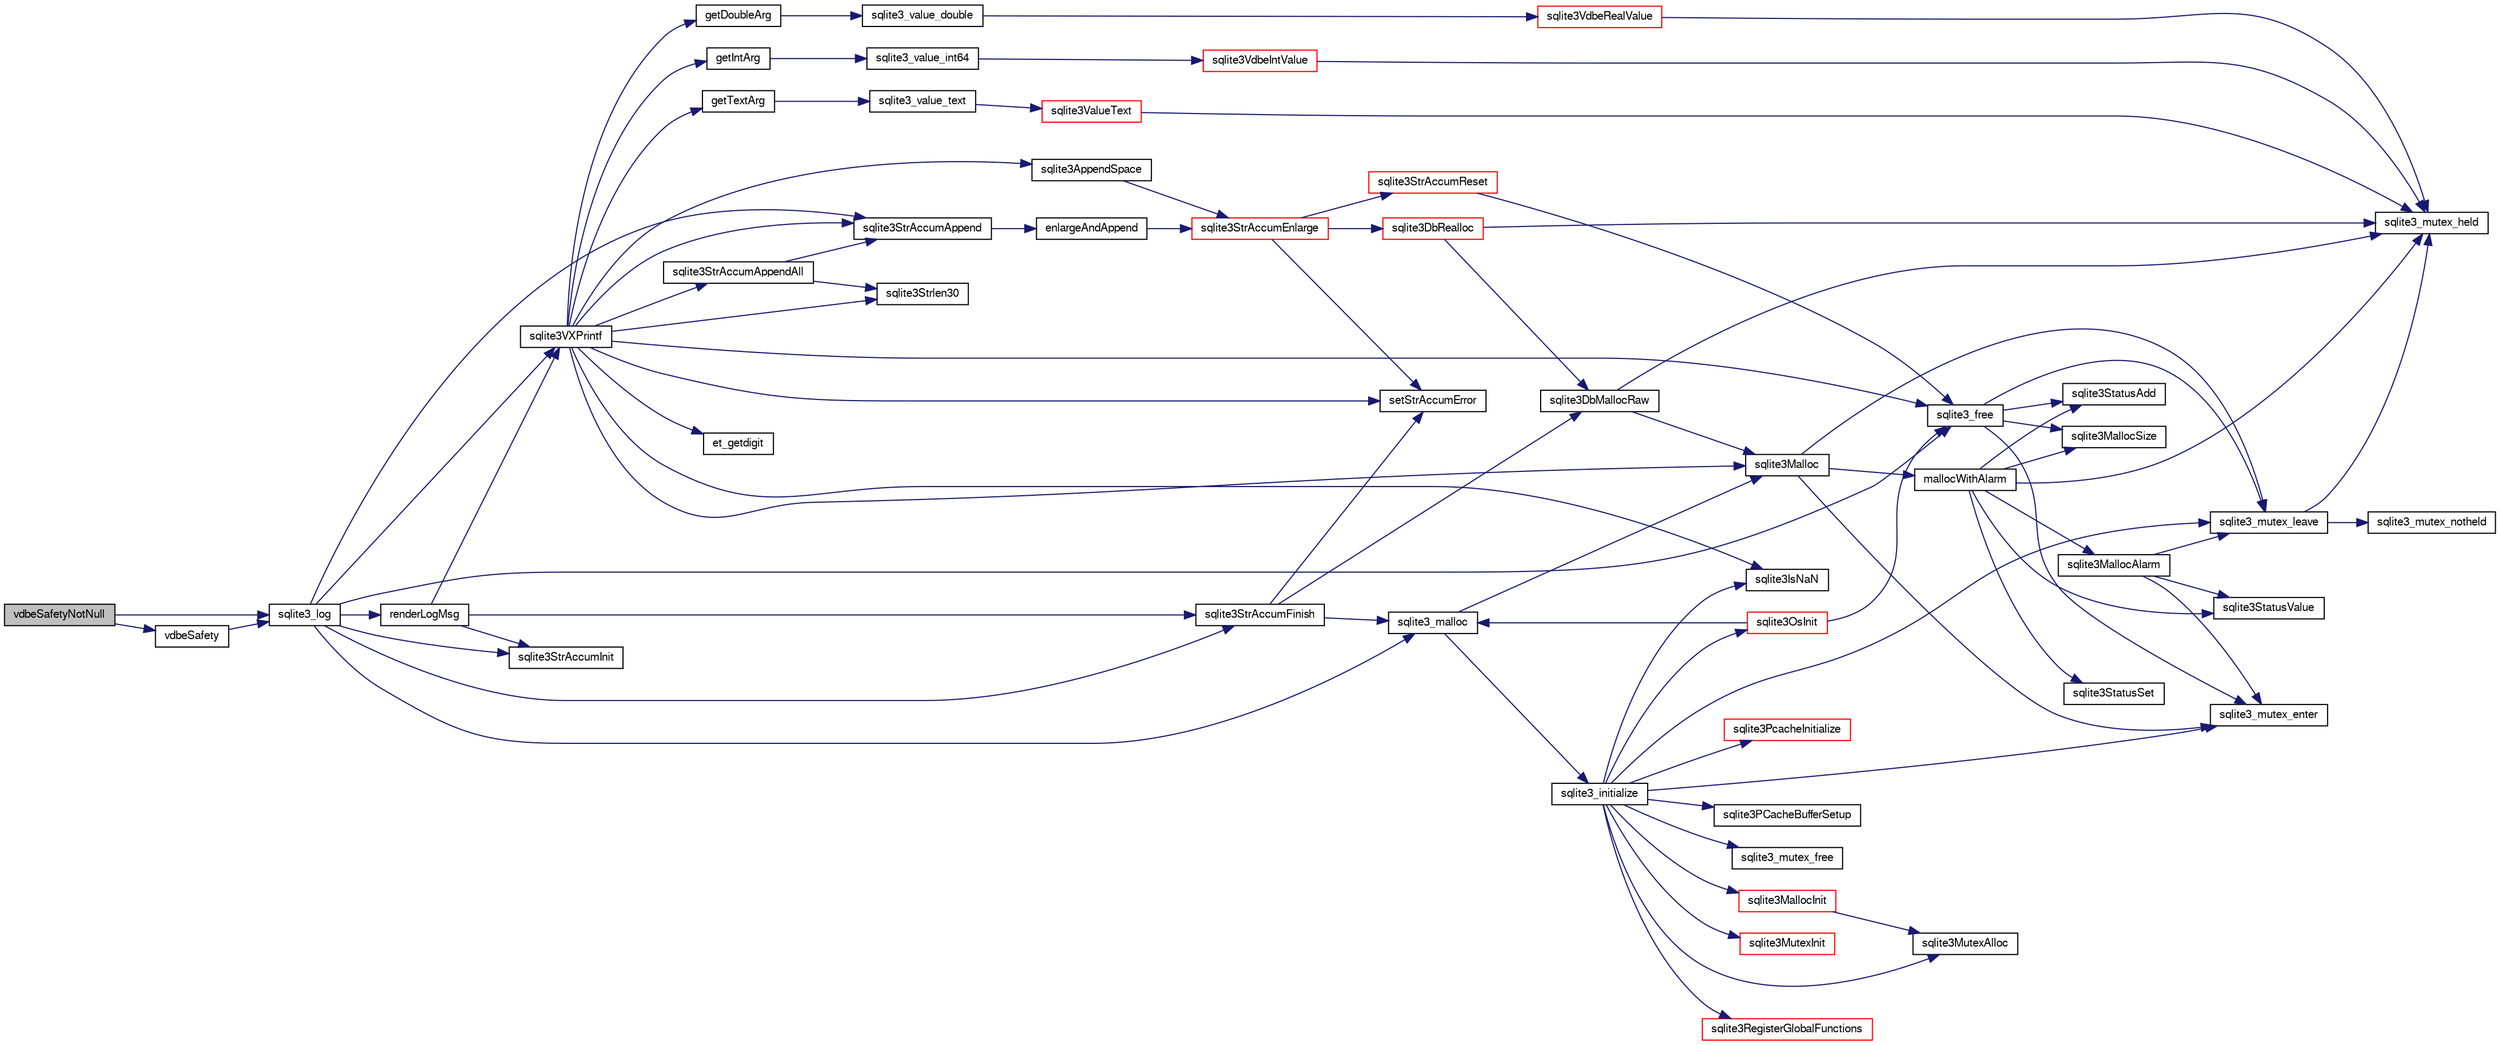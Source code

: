 digraph "vdbeSafetyNotNull"
{
  edge [fontname="FreeSans",fontsize="10",labelfontname="FreeSans",labelfontsize="10"];
  node [fontname="FreeSans",fontsize="10",shape=record];
  rankdir="LR";
  Node878858 [label="vdbeSafetyNotNull",height=0.2,width=0.4,color="black", fillcolor="grey75", style="filled", fontcolor="black"];
  Node878858 -> Node878859 [color="midnightblue",fontsize="10",style="solid",fontname="FreeSans"];
  Node878859 [label="sqlite3_log",height=0.2,width=0.4,color="black", fillcolor="white", style="filled",URL="$sqlite3_8c.html#a298c9699bf9c143662c6b1fec4b2dc3b"];
  Node878859 -> Node878860 [color="midnightblue",fontsize="10",style="solid",fontname="FreeSans"];
  Node878860 [label="renderLogMsg",height=0.2,width=0.4,color="black", fillcolor="white", style="filled",URL="$sqlite3_8c.html#a7a02b43ce0a27bb52085c7f446d115af"];
  Node878860 -> Node878861 [color="midnightblue",fontsize="10",style="solid",fontname="FreeSans"];
  Node878861 [label="sqlite3StrAccumInit",height=0.2,width=0.4,color="black", fillcolor="white", style="filled",URL="$sqlite3_8c.html#aabf95e113b9d54d519cd15a56215f560"];
  Node878860 -> Node878862 [color="midnightblue",fontsize="10",style="solid",fontname="FreeSans"];
  Node878862 [label="sqlite3VXPrintf",height=0.2,width=0.4,color="black", fillcolor="white", style="filled",URL="$sqlite3_8c.html#a63c25806c9bd4a2b76f9a0eb232c6bde"];
  Node878862 -> Node878863 [color="midnightblue",fontsize="10",style="solid",fontname="FreeSans"];
  Node878863 [label="sqlite3StrAccumAppend",height=0.2,width=0.4,color="black", fillcolor="white", style="filled",URL="$sqlite3_8c.html#a56664fa33def33c5a5245b623441d5e0"];
  Node878863 -> Node878864 [color="midnightblue",fontsize="10",style="solid",fontname="FreeSans"];
  Node878864 [label="enlargeAndAppend",height=0.2,width=0.4,color="black", fillcolor="white", style="filled",URL="$sqlite3_8c.html#a25b21e61dc0883d849890eaa8a18088a"];
  Node878864 -> Node878865 [color="midnightblue",fontsize="10",style="solid",fontname="FreeSans"];
  Node878865 [label="sqlite3StrAccumEnlarge",height=0.2,width=0.4,color="red", fillcolor="white", style="filled",URL="$sqlite3_8c.html#a38976500a97c69d65086eeccca82dd96"];
  Node878865 -> Node878866 [color="midnightblue",fontsize="10",style="solid",fontname="FreeSans"];
  Node878866 [label="setStrAccumError",height=0.2,width=0.4,color="black", fillcolor="white", style="filled",URL="$sqlite3_8c.html#a3dc479a1fc8ba1ab8edfe51f8a0b102c"];
  Node878865 -> Node878867 [color="midnightblue",fontsize="10",style="solid",fontname="FreeSans"];
  Node878867 [label="sqlite3StrAccumReset",height=0.2,width=0.4,color="red", fillcolor="white", style="filled",URL="$sqlite3_8c.html#ad7e70f4ec9d2fa3a63a371e2c7c555d8"];
  Node878867 -> Node878874 [color="midnightblue",fontsize="10",style="solid",fontname="FreeSans"];
  Node878874 [label="sqlite3_free",height=0.2,width=0.4,color="black", fillcolor="white", style="filled",URL="$sqlite3_8c.html#a6552349e36a8a691af5487999ab09519"];
  Node878874 -> Node878875 [color="midnightblue",fontsize="10",style="solid",fontname="FreeSans"];
  Node878875 [label="sqlite3_mutex_enter",height=0.2,width=0.4,color="black", fillcolor="white", style="filled",URL="$sqlite3_8c.html#a1c12cde690bd89f104de5cbad12a6bf5"];
  Node878874 -> Node878876 [color="midnightblue",fontsize="10",style="solid",fontname="FreeSans"];
  Node878876 [label="sqlite3StatusAdd",height=0.2,width=0.4,color="black", fillcolor="white", style="filled",URL="$sqlite3_8c.html#afa029f93586aeab4cc85360905dae9cd"];
  Node878874 -> Node878872 [color="midnightblue",fontsize="10",style="solid",fontname="FreeSans"];
  Node878872 [label="sqlite3MallocSize",height=0.2,width=0.4,color="black", fillcolor="white", style="filled",URL="$sqlite3_8c.html#acf5d2a5f35270bafb050bd2def576955"];
  Node878874 -> Node878877 [color="midnightblue",fontsize="10",style="solid",fontname="FreeSans"];
  Node878877 [label="sqlite3_mutex_leave",height=0.2,width=0.4,color="black", fillcolor="white", style="filled",URL="$sqlite3_8c.html#a5838d235601dbd3c1fa993555c6bcc93"];
  Node878877 -> Node878869 [color="midnightblue",fontsize="10",style="solid",fontname="FreeSans"];
  Node878869 [label="sqlite3_mutex_held",height=0.2,width=0.4,color="black", fillcolor="white", style="filled",URL="$sqlite3_8c.html#acf77da68932b6bc163c5e68547ecc3e7"];
  Node878877 -> Node878878 [color="midnightblue",fontsize="10",style="solid",fontname="FreeSans"];
  Node878878 [label="sqlite3_mutex_notheld",height=0.2,width=0.4,color="black", fillcolor="white", style="filled",URL="$sqlite3_8c.html#a83967c837c1c000d3b5adcfaa688f5dc"];
  Node878865 -> Node878879 [color="midnightblue",fontsize="10",style="solid",fontname="FreeSans"];
  Node878879 [label="sqlite3DbRealloc",height=0.2,width=0.4,color="red", fillcolor="white", style="filled",URL="$sqlite3_8c.html#ae028f4902a9d29bcaf310ff289ee87dc"];
  Node878879 -> Node878869 [color="midnightblue",fontsize="10",style="solid",fontname="FreeSans"];
  Node878879 -> Node878880 [color="midnightblue",fontsize="10",style="solid",fontname="FreeSans"];
  Node878880 [label="sqlite3DbMallocRaw",height=0.2,width=0.4,color="black", fillcolor="white", style="filled",URL="$sqlite3_8c.html#abbe8be0cf7175e11ddc3e2218fad924e"];
  Node878880 -> Node878869 [color="midnightblue",fontsize="10",style="solid",fontname="FreeSans"];
  Node878880 -> Node878881 [color="midnightblue",fontsize="10",style="solid",fontname="FreeSans"];
  Node878881 [label="sqlite3Malloc",height=0.2,width=0.4,color="black", fillcolor="white", style="filled",URL="$sqlite3_8c.html#a361a2eaa846b1885f123abe46f5d8b2b"];
  Node878881 -> Node878875 [color="midnightblue",fontsize="10",style="solid",fontname="FreeSans"];
  Node878881 -> Node878882 [color="midnightblue",fontsize="10",style="solid",fontname="FreeSans"];
  Node878882 [label="mallocWithAlarm",height=0.2,width=0.4,color="black", fillcolor="white", style="filled",URL="$sqlite3_8c.html#ab070d5cf8e48ec8a6a43cf025d48598b"];
  Node878882 -> Node878869 [color="midnightblue",fontsize="10",style="solid",fontname="FreeSans"];
  Node878882 -> Node878883 [color="midnightblue",fontsize="10",style="solid",fontname="FreeSans"];
  Node878883 [label="sqlite3StatusSet",height=0.2,width=0.4,color="black", fillcolor="white", style="filled",URL="$sqlite3_8c.html#afec7586c01fcb5ea17dc9d7725a589d9"];
  Node878882 -> Node878884 [color="midnightblue",fontsize="10",style="solid",fontname="FreeSans"];
  Node878884 [label="sqlite3StatusValue",height=0.2,width=0.4,color="black", fillcolor="white", style="filled",URL="$sqlite3_8c.html#a30b8ac296c6e200c1fa57708d52c6ef6"];
  Node878882 -> Node878885 [color="midnightblue",fontsize="10",style="solid",fontname="FreeSans"];
  Node878885 [label="sqlite3MallocAlarm",height=0.2,width=0.4,color="black", fillcolor="white", style="filled",URL="$sqlite3_8c.html#ada66988e8471d1198f3219c062377508"];
  Node878885 -> Node878884 [color="midnightblue",fontsize="10",style="solid",fontname="FreeSans"];
  Node878885 -> Node878877 [color="midnightblue",fontsize="10",style="solid",fontname="FreeSans"];
  Node878885 -> Node878875 [color="midnightblue",fontsize="10",style="solid",fontname="FreeSans"];
  Node878882 -> Node878872 [color="midnightblue",fontsize="10",style="solid",fontname="FreeSans"];
  Node878882 -> Node878876 [color="midnightblue",fontsize="10",style="solid",fontname="FreeSans"];
  Node878881 -> Node878877 [color="midnightblue",fontsize="10",style="solid",fontname="FreeSans"];
  Node878862 -> Node879135 [color="midnightblue",fontsize="10",style="solid",fontname="FreeSans"];
  Node879135 [label="getIntArg",height=0.2,width=0.4,color="black", fillcolor="white", style="filled",URL="$sqlite3_8c.html#abff258963dbd9205fb299851a64c67be"];
  Node879135 -> Node879019 [color="midnightblue",fontsize="10",style="solid",fontname="FreeSans"];
  Node879019 [label="sqlite3_value_int64",height=0.2,width=0.4,color="black", fillcolor="white", style="filled",URL="$sqlite3_8c.html#ab38d8627f4750672e72712df0b709e0d"];
  Node879019 -> Node879007 [color="midnightblue",fontsize="10",style="solid",fontname="FreeSans"];
  Node879007 [label="sqlite3VdbeIntValue",height=0.2,width=0.4,color="red", fillcolor="white", style="filled",URL="$sqlite3_8c.html#a3dc28e3bfdbecf81633c3697a3aacd45"];
  Node879007 -> Node878869 [color="midnightblue",fontsize="10",style="solid",fontname="FreeSans"];
  Node878862 -> Node878881 [color="midnightblue",fontsize="10",style="solid",fontname="FreeSans"];
  Node878862 -> Node878866 [color="midnightblue",fontsize="10",style="solid",fontname="FreeSans"];
  Node878862 -> Node879136 [color="midnightblue",fontsize="10",style="solid",fontname="FreeSans"];
  Node879136 [label="getDoubleArg",height=0.2,width=0.4,color="black", fillcolor="white", style="filled",URL="$sqlite3_8c.html#a1cf25120072c85bd261983b24c12c3d9"];
  Node879136 -> Node879023 [color="midnightblue",fontsize="10",style="solid",fontname="FreeSans"];
  Node879023 [label="sqlite3_value_double",height=0.2,width=0.4,color="black", fillcolor="white", style="filled",URL="$sqlite3_8c.html#a3e50c1a2dd484a8b6911c9d163816b88"];
  Node879023 -> Node879024 [color="midnightblue",fontsize="10",style="solid",fontname="FreeSans"];
  Node879024 [label="sqlite3VdbeRealValue",height=0.2,width=0.4,color="red", fillcolor="white", style="filled",URL="$sqlite3_8c.html#a5bf943a4f9a5516911b3bc610e3d64e0"];
  Node879024 -> Node878869 [color="midnightblue",fontsize="10",style="solid",fontname="FreeSans"];
  Node878862 -> Node879028 [color="midnightblue",fontsize="10",style="solid",fontname="FreeSans"];
  Node879028 [label="sqlite3IsNaN",height=0.2,width=0.4,color="black", fillcolor="white", style="filled",URL="$sqlite3_8c.html#aed4d78203877c3486765ccbc7feebb50"];
  Node878862 -> Node878944 [color="midnightblue",fontsize="10",style="solid",fontname="FreeSans"];
  Node878944 [label="sqlite3Strlen30",height=0.2,width=0.4,color="black", fillcolor="white", style="filled",URL="$sqlite3_8c.html#a3dcd80ba41f1a308193dee74857b62a7"];
  Node878862 -> Node879137 [color="midnightblue",fontsize="10",style="solid",fontname="FreeSans"];
  Node879137 [label="et_getdigit",height=0.2,width=0.4,color="black", fillcolor="white", style="filled",URL="$sqlite3_8c.html#a40c5a308749ad07cc2397a53e081bff0"];
  Node878862 -> Node879138 [color="midnightblue",fontsize="10",style="solid",fontname="FreeSans"];
  Node879138 [label="getTextArg",height=0.2,width=0.4,color="black", fillcolor="white", style="filled",URL="$sqlite3_8c.html#afbb41850423ef20071cefaab0431e04d"];
  Node879138 -> Node878950 [color="midnightblue",fontsize="10",style="solid",fontname="FreeSans"];
  Node878950 [label="sqlite3_value_text",height=0.2,width=0.4,color="black", fillcolor="white", style="filled",URL="$sqlite3_8c.html#aef2ace3239e6dd59c74110faa70f8171"];
  Node878950 -> Node878951 [color="midnightblue",fontsize="10",style="solid",fontname="FreeSans"];
  Node878951 [label="sqlite3ValueText",height=0.2,width=0.4,color="red", fillcolor="white", style="filled",URL="$sqlite3_8c.html#ad567a94e52d1adf81f4857fdba00a59b"];
  Node878951 -> Node878869 [color="midnightblue",fontsize="10",style="solid",fontname="FreeSans"];
  Node878862 -> Node879139 [color="midnightblue",fontsize="10",style="solid",fontname="FreeSans"];
  Node879139 [label="sqlite3StrAccumAppendAll",height=0.2,width=0.4,color="black", fillcolor="white", style="filled",URL="$sqlite3_8c.html#acaf8f3e4f99a3c3a4a77e9c987547289"];
  Node879139 -> Node878863 [color="midnightblue",fontsize="10",style="solid",fontname="FreeSans"];
  Node879139 -> Node878944 [color="midnightblue",fontsize="10",style="solid",fontname="FreeSans"];
  Node878862 -> Node879140 [color="midnightblue",fontsize="10",style="solid",fontname="FreeSans"];
  Node879140 [label="sqlite3AppendSpace",height=0.2,width=0.4,color="black", fillcolor="white", style="filled",URL="$sqlite3_8c.html#aefd38a5afc0020d4a93855c3ee7c63a8"];
  Node879140 -> Node878865 [color="midnightblue",fontsize="10",style="solid",fontname="FreeSans"];
  Node878862 -> Node878874 [color="midnightblue",fontsize="10",style="solid",fontname="FreeSans"];
  Node878860 -> Node878971 [color="midnightblue",fontsize="10",style="solid",fontname="FreeSans"];
  Node878971 [label="sqlite3StrAccumFinish",height=0.2,width=0.4,color="black", fillcolor="white", style="filled",URL="$sqlite3_8c.html#adb7f26b10ac1b847db6f000ef4c2e2ba"];
  Node878971 -> Node878880 [color="midnightblue",fontsize="10",style="solid",fontname="FreeSans"];
  Node878971 -> Node878946 [color="midnightblue",fontsize="10",style="solid",fontname="FreeSans"];
  Node878946 [label="sqlite3_malloc",height=0.2,width=0.4,color="black", fillcolor="white", style="filled",URL="$sqlite3_8c.html#ac79dba55fc32b6a840cf5a9769bce7cd"];
  Node878946 -> Node878887 [color="midnightblue",fontsize="10",style="solid",fontname="FreeSans"];
  Node878887 [label="sqlite3_initialize",height=0.2,width=0.4,color="black", fillcolor="white", style="filled",URL="$sqlite3_8c.html#ab0c0ee2d5d4cf8b28e9572296a8861df"];
  Node878887 -> Node878888 [color="midnightblue",fontsize="10",style="solid",fontname="FreeSans"];
  Node878888 [label="sqlite3MutexInit",height=0.2,width=0.4,color="red", fillcolor="white", style="filled",URL="$sqlite3_8c.html#a7906afcdd1cdb3d0007eb932398a1158"];
  Node878887 -> Node878906 [color="midnightblue",fontsize="10",style="solid",fontname="FreeSans"];
  Node878906 [label="sqlite3MutexAlloc",height=0.2,width=0.4,color="black", fillcolor="white", style="filled",URL="$sqlite3_8c.html#a0e3f432ee581f6876b590e7ad7e84e19"];
  Node878887 -> Node878875 [color="midnightblue",fontsize="10",style="solid",fontname="FreeSans"];
  Node878887 -> Node878907 [color="midnightblue",fontsize="10",style="solid",fontname="FreeSans"];
  Node878907 [label="sqlite3MallocInit",height=0.2,width=0.4,color="red", fillcolor="white", style="filled",URL="$sqlite3_8c.html#a9e06f9e7cad0d83ce80ab493c9533552"];
  Node878907 -> Node878906 [color="midnightblue",fontsize="10",style="solid",fontname="FreeSans"];
  Node878887 -> Node878877 [color="midnightblue",fontsize="10",style="solid",fontname="FreeSans"];
  Node878887 -> Node878947 [color="midnightblue",fontsize="10",style="solid",fontname="FreeSans"];
  Node878947 [label="sqlite3RegisterGlobalFunctions",height=0.2,width=0.4,color="red", fillcolor="white", style="filled",URL="$sqlite3_8c.html#a9f75bd111010f29e1b8d74344473c4ec"];
  Node878887 -> Node879128 [color="midnightblue",fontsize="10",style="solid",fontname="FreeSans"];
  Node879128 [label="sqlite3PcacheInitialize",height=0.2,width=0.4,color="red", fillcolor="white", style="filled",URL="$sqlite3_8c.html#a2902c61ddc88bea002c4d69fe4052b1f"];
  Node878887 -> Node879129 [color="midnightblue",fontsize="10",style="solid",fontname="FreeSans"];
  Node879129 [label="sqlite3OsInit",height=0.2,width=0.4,color="red", fillcolor="white", style="filled",URL="$sqlite3_8c.html#afeaa886fe1ca086a30fd278b1d069762"];
  Node879129 -> Node878946 [color="midnightblue",fontsize="10",style="solid",fontname="FreeSans"];
  Node879129 -> Node878874 [color="midnightblue",fontsize="10",style="solid",fontname="FreeSans"];
  Node878887 -> Node879133 [color="midnightblue",fontsize="10",style="solid",fontname="FreeSans"];
  Node879133 [label="sqlite3PCacheBufferSetup",height=0.2,width=0.4,color="black", fillcolor="white", style="filled",URL="$sqlite3_8c.html#ad18a1eebefdfbc4254f473f7b0101937"];
  Node878887 -> Node879134 [color="midnightblue",fontsize="10",style="solid",fontname="FreeSans"];
  Node879134 [label="sqlite3_mutex_free",height=0.2,width=0.4,color="black", fillcolor="white", style="filled",URL="$sqlite3_8c.html#a2db2e72e08f6873afa9c61b0ec726fec"];
  Node878887 -> Node879028 [color="midnightblue",fontsize="10",style="solid",fontname="FreeSans"];
  Node878946 -> Node878881 [color="midnightblue",fontsize="10",style="solid",fontname="FreeSans"];
  Node878971 -> Node878866 [color="midnightblue",fontsize="10",style="solid",fontname="FreeSans"];
  Node878859 -> Node878861 [color="midnightblue",fontsize="10",style="solid",fontname="FreeSans"];
  Node878859 -> Node878862 [color="midnightblue",fontsize="10",style="solid",fontname="FreeSans"];
  Node878859 -> Node878971 [color="midnightblue",fontsize="10",style="solid",fontname="FreeSans"];
  Node878859 -> Node878946 [color="midnightblue",fontsize="10",style="solid",fontname="FreeSans"];
  Node878859 -> Node878874 [color="midnightblue",fontsize="10",style="solid",fontname="FreeSans"];
  Node878859 -> Node878863 [color="midnightblue",fontsize="10",style="solid",fontname="FreeSans"];
  Node878858 -> Node879141 [color="midnightblue",fontsize="10",style="solid",fontname="FreeSans"];
  Node879141 [label="vdbeSafety",height=0.2,width=0.4,color="black", fillcolor="white", style="filled",URL="$sqlite3_8c.html#ad376f1aa66b2801fa8fb2fb134f370fd"];
  Node879141 -> Node878859 [color="midnightblue",fontsize="10",style="solid",fontname="FreeSans"];
}
